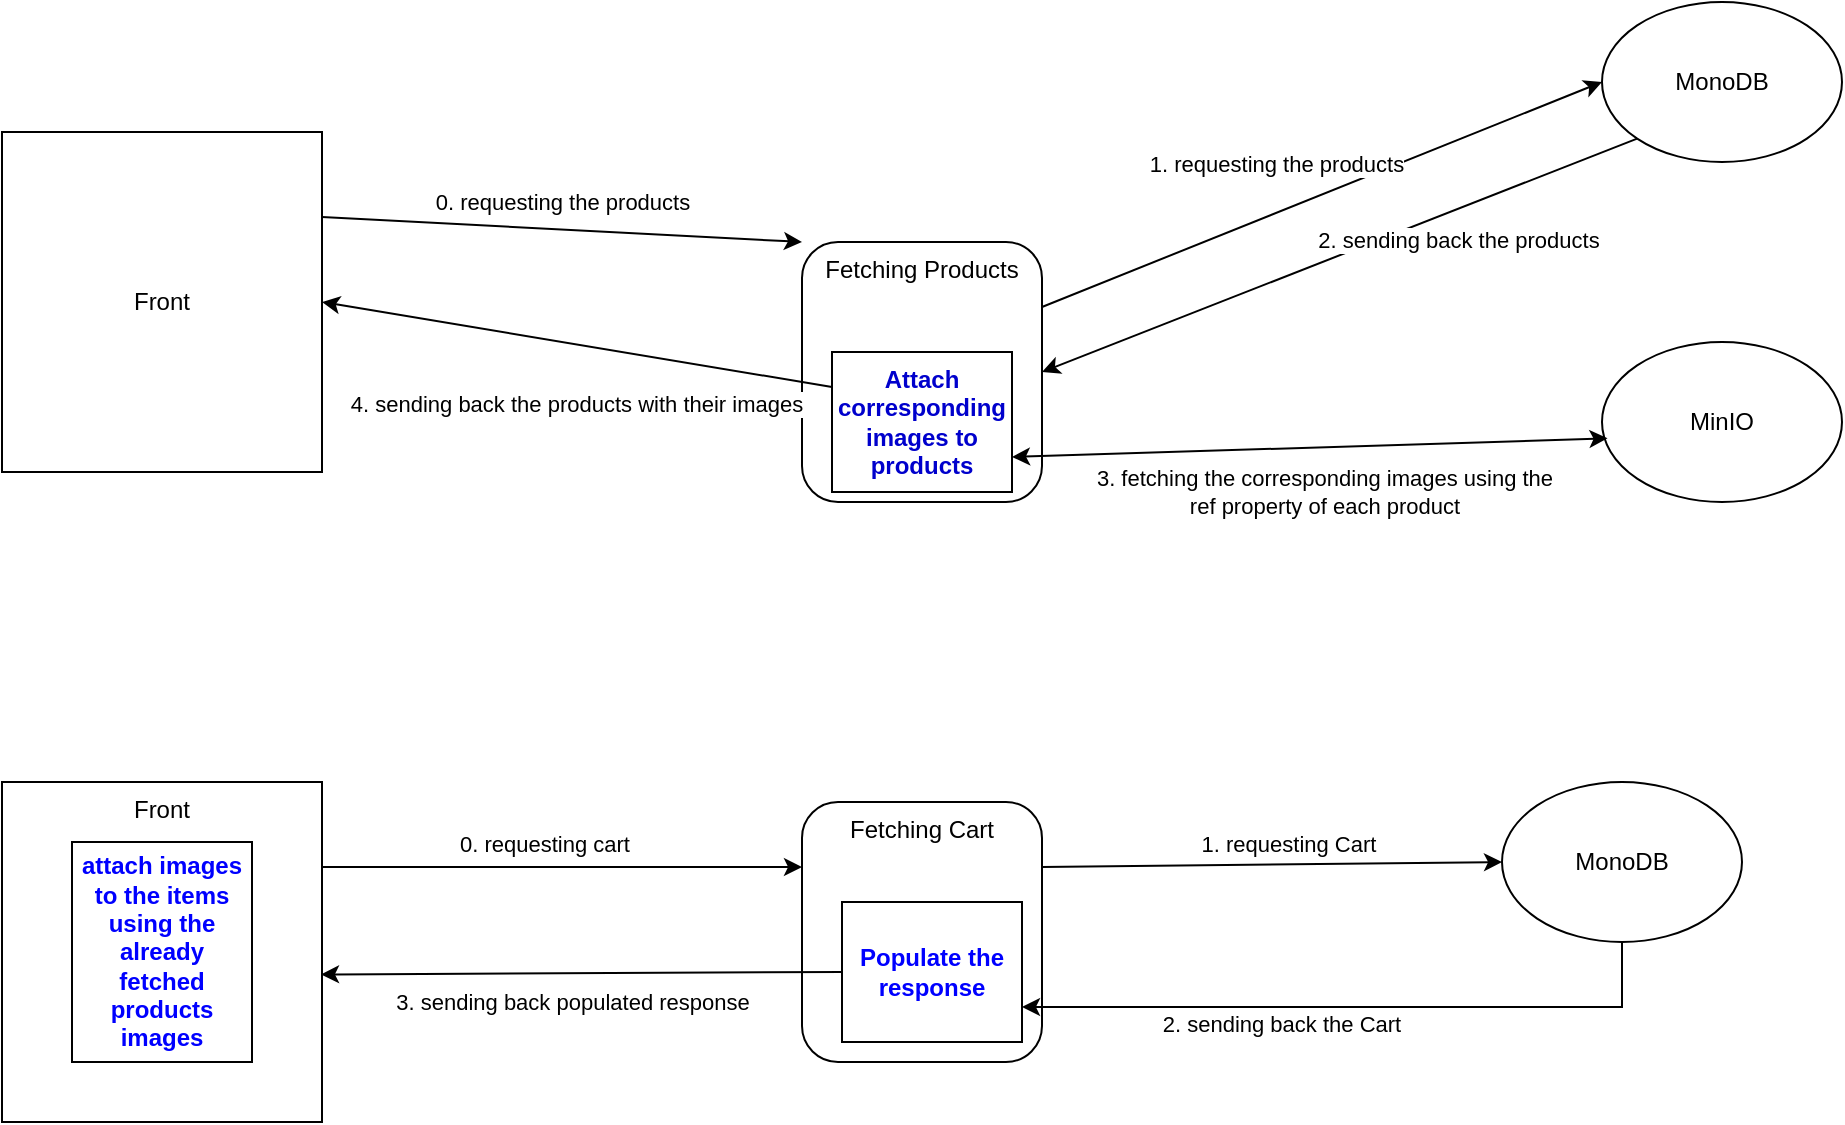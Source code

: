 <mxfile version="21.6.5" type="device">
  <diagram name="Page-1" id="UOU_QqovXyosc0nIfyP8">
    <mxGraphModel dx="4336" dy="606" grid="1" gridSize="10" guides="1" tooltips="1" connect="1" arrows="1" fold="1" page="1" pageScale="1" pageWidth="3300" pageHeight="4681" math="0" shadow="0">
      <root>
        <mxCell id="0" />
        <mxCell id="1" parent="0" />
        <mxCell id="yPeMuopRCffUpDQ1Bhgw-6" style="rounded=0;orthogonalLoop=1;jettySize=auto;html=1;exitX=0;exitY=1;exitDx=0;exitDy=0;entryX=1;entryY=0.5;entryDx=0;entryDy=0;" edge="1" parent="1" source="yPeMuopRCffUpDQ1Bhgw-1" target="yPeMuopRCffUpDQ1Bhgw-3">
          <mxGeometry relative="1" as="geometry" />
        </mxCell>
        <mxCell id="yPeMuopRCffUpDQ1Bhgw-1" value="MonoDB" style="ellipse;whiteSpace=wrap;html=1;" vertex="1" parent="1">
          <mxGeometry x="790" y="140" width="120" height="80" as="geometry" />
        </mxCell>
        <mxCell id="yPeMuopRCffUpDQ1Bhgw-2" value="MinIO" style="ellipse;whiteSpace=wrap;html=1;" vertex="1" parent="1">
          <mxGeometry x="790" y="310" width="120" height="80" as="geometry" />
        </mxCell>
        <mxCell id="yPeMuopRCffUpDQ1Bhgw-4" style="rounded=0;orthogonalLoop=1;jettySize=auto;html=1;exitX=1;exitY=0.25;exitDx=0;exitDy=0;entryX=0;entryY=0.5;entryDx=0;entryDy=0;" edge="1" parent="1" source="yPeMuopRCffUpDQ1Bhgw-3" target="yPeMuopRCffUpDQ1Bhgw-1">
          <mxGeometry relative="1" as="geometry" />
        </mxCell>
        <mxCell id="yPeMuopRCffUpDQ1Bhgw-5" value="1. requesting the products" style="edgeLabel;html=1;align=center;verticalAlign=middle;resizable=0;points=[];" vertex="1" connectable="0" parent="yPeMuopRCffUpDQ1Bhgw-4">
          <mxGeometry x="0.136" y="-2" relative="1" as="geometry">
            <mxPoint x="-43" y="-10" as="offset" />
          </mxGeometry>
        </mxCell>
        <mxCell id="yPeMuopRCffUpDQ1Bhgw-8" style="rounded=0;orthogonalLoop=1;jettySize=auto;html=1;exitX=1;exitY=0.75;exitDx=0;exitDy=0;entryX=0.023;entryY=0.602;entryDx=0;entryDy=0;entryPerimeter=0;startArrow=classic;startFill=1;" edge="1" parent="1" source="yPeMuopRCffUpDQ1Bhgw-25" target="yPeMuopRCffUpDQ1Bhgw-2">
          <mxGeometry relative="1" as="geometry" />
        </mxCell>
        <mxCell id="yPeMuopRCffUpDQ1Bhgw-9" value="3. fetching the corresponding images using the &lt;br&gt;ref property of each product" style="edgeLabel;html=1;align=center;verticalAlign=middle;resizable=0;points=[];" vertex="1" connectable="0" parent="yPeMuopRCffUpDQ1Bhgw-8">
          <mxGeometry x="0.007" y="-2" relative="1" as="geometry">
            <mxPoint x="6" y="20" as="offset" />
          </mxGeometry>
        </mxCell>
        <mxCell id="yPeMuopRCffUpDQ1Bhgw-3" value="Fetching Products" style="rounded=1;whiteSpace=wrap;html=1;align=center;verticalAlign=top;fillColor=none;" vertex="1" parent="1">
          <mxGeometry x="390" y="260" width="120" height="130" as="geometry" />
        </mxCell>
        <mxCell id="yPeMuopRCffUpDQ1Bhgw-7" value="2. sending back the products" style="edgeLabel;html=1;align=center;verticalAlign=middle;resizable=0;points=[];" vertex="1" connectable="0" parent="1">
          <mxGeometry x="700.003" y="219.995" as="geometry">
            <mxPoint x="18" y="39" as="offset" />
          </mxGeometry>
        </mxCell>
        <mxCell id="yPeMuopRCffUpDQ1Bhgw-10" value="" style="endArrow=classic;html=1;rounded=0;exitX=0;exitY=0.25;exitDx=0;exitDy=0;entryX=1;entryY=0.5;entryDx=0;entryDy=0;" edge="1" parent="1" source="yPeMuopRCffUpDQ1Bhgw-25" target="yPeMuopRCffUpDQ1Bhgw-11">
          <mxGeometry width="50" height="50" relative="1" as="geometry">
            <mxPoint x="230" y="360" as="sourcePoint" />
            <mxPoint x="190" y="290" as="targetPoint" />
          </mxGeometry>
        </mxCell>
        <mxCell id="yPeMuopRCffUpDQ1Bhgw-12" value="4. sending back the products with their images" style="edgeLabel;html=1;align=center;verticalAlign=middle;resizable=0;points=[];" vertex="1" connectable="0" parent="yPeMuopRCffUpDQ1Bhgw-10">
          <mxGeometry x="0.036" y="3" relative="1" as="geometry">
            <mxPoint x="4" y="27" as="offset" />
          </mxGeometry>
        </mxCell>
        <mxCell id="yPeMuopRCffUpDQ1Bhgw-14" style="rounded=0;orthogonalLoop=1;jettySize=auto;html=1;exitX=1;exitY=0.25;exitDx=0;exitDy=0;entryX=0;entryY=0;entryDx=0;entryDy=0;" edge="1" parent="1" source="yPeMuopRCffUpDQ1Bhgw-11" target="yPeMuopRCffUpDQ1Bhgw-3">
          <mxGeometry relative="1" as="geometry" />
        </mxCell>
        <mxCell id="yPeMuopRCffUpDQ1Bhgw-15" value="0. requesting the products" style="edgeLabel;html=1;align=center;verticalAlign=middle;resizable=0;points=[];" vertex="1" connectable="0" parent="yPeMuopRCffUpDQ1Bhgw-14">
          <mxGeometry x="0.162" y="-1" relative="1" as="geometry">
            <mxPoint x="-20" y="-16" as="offset" />
          </mxGeometry>
        </mxCell>
        <mxCell id="yPeMuopRCffUpDQ1Bhgw-11" value="Front" style="rounded=0;whiteSpace=wrap;html=1;" vertex="1" parent="1">
          <mxGeometry x="-10" y="205" width="160" height="170" as="geometry" />
        </mxCell>
        <mxCell id="yPeMuopRCffUpDQ1Bhgw-21" style="edgeStyle=orthogonalEdgeStyle;rounded=0;orthogonalLoop=1;jettySize=auto;html=1;exitX=1;exitY=0.25;exitDx=0;exitDy=0;entryX=0;entryY=0.25;entryDx=0;entryDy=0;" edge="1" parent="1" source="yPeMuopRCffUpDQ1Bhgw-16" target="yPeMuopRCffUpDQ1Bhgw-20">
          <mxGeometry relative="1" as="geometry" />
        </mxCell>
        <mxCell id="yPeMuopRCffUpDQ1Bhgw-22" value="0. requesting cart" style="edgeLabel;html=1;align=center;verticalAlign=middle;resizable=0;points=[];" vertex="1" connectable="0" parent="yPeMuopRCffUpDQ1Bhgw-21">
          <mxGeometry x="-0.078" relative="1" as="geometry">
            <mxPoint y="-12" as="offset" />
          </mxGeometry>
        </mxCell>
        <mxCell id="yPeMuopRCffUpDQ1Bhgw-16" value="Front" style="rounded=0;whiteSpace=wrap;html=1;verticalAlign=top;fillColor=none;" vertex="1" parent="1">
          <mxGeometry x="-10" y="530" width="160" height="170" as="geometry" />
        </mxCell>
        <mxCell id="yPeMuopRCffUpDQ1Bhgw-29" style="edgeStyle=orthogonalEdgeStyle;rounded=0;orthogonalLoop=1;jettySize=auto;html=1;exitX=0.5;exitY=1;exitDx=0;exitDy=0;entryX=1;entryY=0.75;entryDx=0;entryDy=0;" edge="1" parent="1" source="yPeMuopRCffUpDQ1Bhgw-18" target="yPeMuopRCffUpDQ1Bhgw-28">
          <mxGeometry relative="1" as="geometry" />
        </mxCell>
        <mxCell id="yPeMuopRCffUpDQ1Bhgw-30" value="2. sending back the Cart&amp;nbsp;" style="edgeLabel;html=1;align=center;verticalAlign=middle;resizable=0;points=[];" vertex="1" connectable="0" parent="yPeMuopRCffUpDQ1Bhgw-29">
          <mxGeometry x="0.316" y="-1" relative="1" as="geometry">
            <mxPoint x="17" y="9" as="offset" />
          </mxGeometry>
        </mxCell>
        <mxCell id="yPeMuopRCffUpDQ1Bhgw-18" value="MonoDB" style="ellipse;whiteSpace=wrap;html=1;" vertex="1" parent="1">
          <mxGeometry x="740" y="530" width="120" height="80" as="geometry" />
        </mxCell>
        <mxCell id="yPeMuopRCffUpDQ1Bhgw-19" value="&lt;b&gt;&lt;font color=&quot;#0000cc&quot;&gt;Attach corresponding images to products&lt;/font&gt;&lt;/b&gt;" style="text;html=1;strokeColor=none;fillColor=none;align=center;verticalAlign=middle;whiteSpace=wrap;rounded=0;" vertex="1" parent="1">
          <mxGeometry x="420" y="325" width="60" height="50" as="geometry" />
        </mxCell>
        <mxCell id="yPeMuopRCffUpDQ1Bhgw-23" style="rounded=0;orthogonalLoop=1;jettySize=auto;html=1;exitX=1;exitY=0.25;exitDx=0;exitDy=0;entryX=0;entryY=0.5;entryDx=0;entryDy=0;" edge="1" parent="1" source="yPeMuopRCffUpDQ1Bhgw-20" target="yPeMuopRCffUpDQ1Bhgw-18">
          <mxGeometry relative="1" as="geometry" />
        </mxCell>
        <mxCell id="yPeMuopRCffUpDQ1Bhgw-24" value="1. requesting Cart" style="edgeLabel;html=1;align=center;verticalAlign=middle;resizable=0;points=[];" vertex="1" connectable="0" parent="yPeMuopRCffUpDQ1Bhgw-23">
          <mxGeometry x="0.068" y="-4" relative="1" as="geometry">
            <mxPoint y="-14" as="offset" />
          </mxGeometry>
        </mxCell>
        <mxCell id="yPeMuopRCffUpDQ1Bhgw-20" value="Fetching Cart" style="rounded=1;whiteSpace=wrap;html=1;align=center;verticalAlign=top;fillColor=none;" vertex="1" parent="1">
          <mxGeometry x="390" y="540" width="120" height="130" as="geometry" />
        </mxCell>
        <mxCell id="yPeMuopRCffUpDQ1Bhgw-25" value="" style="rounded=0;whiteSpace=wrap;html=1;fillColor=none;" vertex="1" parent="1">
          <mxGeometry x="405" y="315" width="90" height="70" as="geometry" />
        </mxCell>
        <mxCell id="yPeMuopRCffUpDQ1Bhgw-31" style="rounded=0;orthogonalLoop=1;jettySize=auto;html=1;exitX=0;exitY=0.5;exitDx=0;exitDy=0;entryX=0.997;entryY=0.566;entryDx=0;entryDy=0;entryPerimeter=0;" edge="1" parent="1" source="yPeMuopRCffUpDQ1Bhgw-28" target="yPeMuopRCffUpDQ1Bhgw-16">
          <mxGeometry relative="1" as="geometry" />
        </mxCell>
        <mxCell id="yPeMuopRCffUpDQ1Bhgw-32" value="3. sending back populated response" style="edgeLabel;html=1;align=center;verticalAlign=middle;resizable=0;points=[];" vertex="1" connectable="0" parent="yPeMuopRCffUpDQ1Bhgw-31">
          <mxGeometry x="0.038" y="2" relative="1" as="geometry">
            <mxPoint y="12" as="offset" />
          </mxGeometry>
        </mxCell>
        <mxCell id="yPeMuopRCffUpDQ1Bhgw-28" value="&lt;font color=&quot;#0000ff&quot;&gt;&lt;b&gt;Populate the response&lt;/b&gt;&lt;/font&gt;" style="rounded=0;whiteSpace=wrap;html=1;fillColor=none;" vertex="1" parent="1">
          <mxGeometry x="410" y="590" width="90" height="70" as="geometry" />
        </mxCell>
        <mxCell id="yPeMuopRCffUpDQ1Bhgw-33" value="&lt;font color=&quot;#0000ff&quot;&gt;&lt;b&gt;attach images to the items using the already fetched products images&lt;/b&gt;&lt;/font&gt;" style="rounded=0;whiteSpace=wrap;html=1;fillColor=none;" vertex="1" parent="1">
          <mxGeometry x="25" y="560" width="90" height="110" as="geometry" />
        </mxCell>
      </root>
    </mxGraphModel>
  </diagram>
</mxfile>
